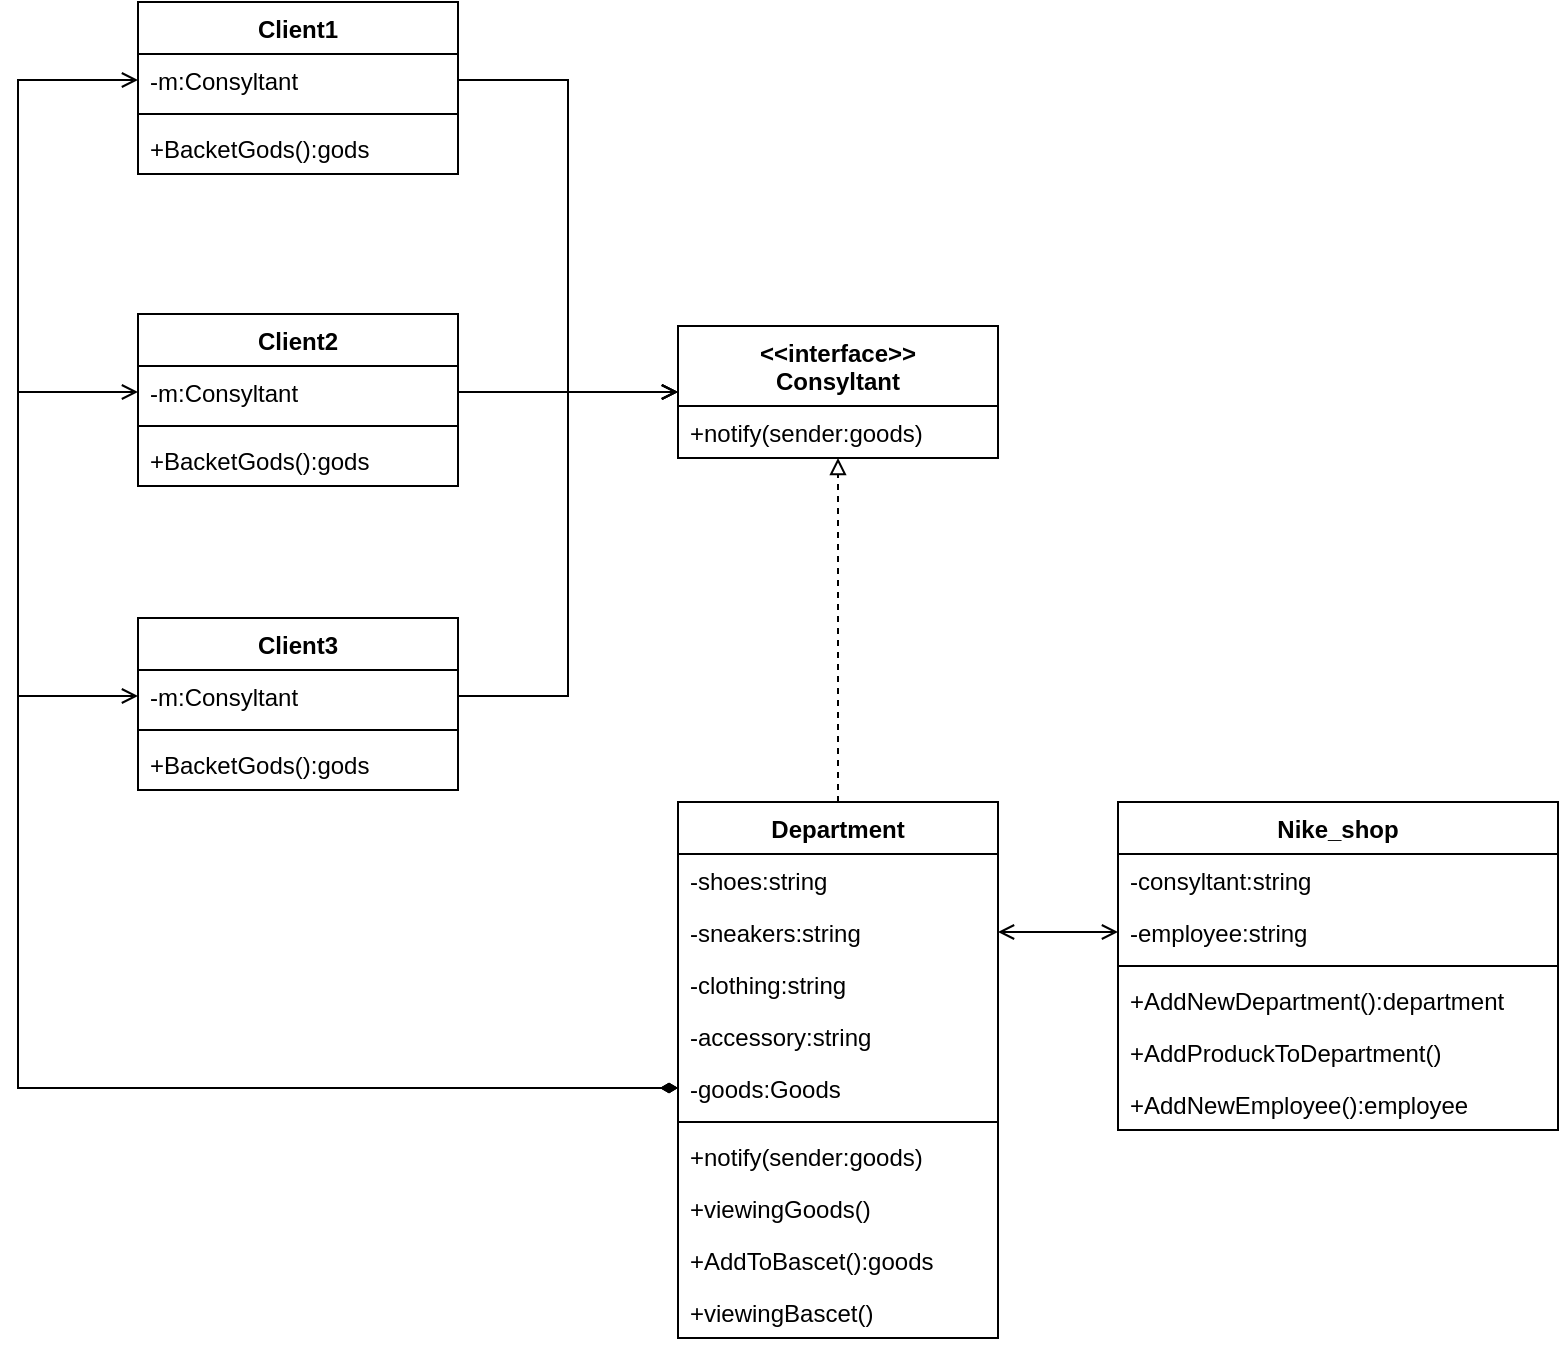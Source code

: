 <mxfile version="19.0.0" type="device"><diagram id="C5RBs43oDa-KdzZeNtuy" name="Page-1"><mxGraphModel dx="1221" dy="764" grid="1" gridSize="10" guides="1" tooltips="1" connect="1" arrows="1" fold="1" page="1" pageScale="1" pageWidth="827" pageHeight="1169" math="0" shadow="0"><root><mxCell id="WIyWlLk6GJQsqaUBKTNV-0"/><mxCell id="WIyWlLk6GJQsqaUBKTNV-1" parent="WIyWlLk6GJQsqaUBKTNV-0"/><mxCell id="4cWiSfg1h4e8QFW70dzW-1" value="&lt;&lt;interface&gt;&gt;&#10;Consyltant" style="swimlane;fontStyle=1;align=center;verticalAlign=top;childLayout=stackLayout;horizontal=1;startSize=40;horizontalStack=0;resizeParent=1;resizeParentMax=0;resizeLast=0;collapsible=1;marginBottom=0;" parent="WIyWlLk6GJQsqaUBKTNV-1" vertex="1"><mxGeometry x="370" y="292" width="160" height="66" as="geometry"/></mxCell><mxCell id="4cWiSfg1h4e8QFW70dzW-4" value="+notify(sender:goods)" style="text;strokeColor=none;fillColor=none;align=left;verticalAlign=top;spacingLeft=4;spacingRight=4;overflow=hidden;rotatable=0;points=[[0,0.5],[1,0.5]];portConstraint=eastwest;" parent="4cWiSfg1h4e8QFW70dzW-1" vertex="1"><mxGeometry y="40" width="160" height="26" as="geometry"/></mxCell><mxCell id="4cWiSfg1h4e8QFW70dzW-47" style="edgeStyle=orthogonalEdgeStyle;rounded=0;orthogonalLoop=1;jettySize=auto;html=1;exitX=0.5;exitY=0;exitDx=0;exitDy=0;startArrow=none;startFill=0;endArrow=block;endFill=0;dashed=1;" parent="WIyWlLk6GJQsqaUBKTNV-1" source="4cWiSfg1h4e8QFW70dzW-5" target="4cWiSfg1h4e8QFW70dzW-1" edge="1"><mxGeometry relative="1" as="geometry"/></mxCell><mxCell id="4cWiSfg1h4e8QFW70dzW-5" value="Department" style="swimlane;fontStyle=1;align=center;verticalAlign=top;childLayout=stackLayout;horizontal=1;startSize=26;horizontalStack=0;resizeParent=1;resizeParentMax=0;resizeLast=0;collapsible=1;marginBottom=0;" parent="WIyWlLk6GJQsqaUBKTNV-1" vertex="1"><mxGeometry x="370" y="530" width="160" height="268" as="geometry"/></mxCell><mxCell id="4cWiSfg1h4e8QFW70dzW-6" value="-shoes:string" style="text;strokeColor=none;fillColor=none;align=left;verticalAlign=top;spacingLeft=4;spacingRight=4;overflow=hidden;rotatable=0;points=[[0,0.5],[1,0.5]];portConstraint=eastwest;" parent="4cWiSfg1h4e8QFW70dzW-5" vertex="1"><mxGeometry y="26" width="160" height="26" as="geometry"/></mxCell><mxCell id="4cWiSfg1h4e8QFW70dzW-9" value="-sneakers:string" style="text;strokeColor=none;fillColor=none;align=left;verticalAlign=top;spacingLeft=4;spacingRight=4;overflow=hidden;rotatable=0;points=[[0,0.5],[1,0.5]];portConstraint=eastwest;" parent="4cWiSfg1h4e8QFW70dzW-5" vertex="1"><mxGeometry y="52" width="160" height="26" as="geometry"/></mxCell><mxCell id="4cWiSfg1h4e8QFW70dzW-10" value="-clothing:string" style="text;strokeColor=none;fillColor=none;align=left;verticalAlign=top;spacingLeft=4;spacingRight=4;overflow=hidden;rotatable=0;points=[[0,0.5],[1,0.5]];portConstraint=eastwest;" parent="4cWiSfg1h4e8QFW70dzW-5" vertex="1"><mxGeometry y="78" width="160" height="26" as="geometry"/></mxCell><mxCell id="4cWiSfg1h4e8QFW70dzW-11" value="-accessory:string" style="text;strokeColor=none;fillColor=none;align=left;verticalAlign=top;spacingLeft=4;spacingRight=4;overflow=hidden;rotatable=0;points=[[0,0.5],[1,0.5]];portConstraint=eastwest;" parent="4cWiSfg1h4e8QFW70dzW-5" vertex="1"><mxGeometry y="104" width="160" height="26" as="geometry"/></mxCell><mxCell id="4cWiSfg1h4e8QFW70dzW-14" value="-goods:Goods" style="text;strokeColor=none;fillColor=none;align=left;verticalAlign=top;spacingLeft=4;spacingRight=4;overflow=hidden;rotatable=0;points=[[0,0.5],[1,0.5]];portConstraint=eastwest;" parent="4cWiSfg1h4e8QFW70dzW-5" vertex="1"><mxGeometry y="130" width="160" height="26" as="geometry"/></mxCell><mxCell id="4cWiSfg1h4e8QFW70dzW-7" value="" style="line;strokeWidth=1;fillColor=none;align=left;verticalAlign=middle;spacingTop=-1;spacingLeft=3;spacingRight=3;rotatable=0;labelPosition=right;points=[];portConstraint=eastwest;" parent="4cWiSfg1h4e8QFW70dzW-5" vertex="1"><mxGeometry y="156" width="160" height="8" as="geometry"/></mxCell><mxCell id="4cWiSfg1h4e8QFW70dzW-8" value="+notify(sender:goods)" style="text;strokeColor=none;fillColor=none;align=left;verticalAlign=top;spacingLeft=4;spacingRight=4;overflow=hidden;rotatable=0;points=[[0,0.5],[1,0.5]];portConstraint=eastwest;" parent="4cWiSfg1h4e8QFW70dzW-5" vertex="1"><mxGeometry y="164" width="160" height="26" as="geometry"/></mxCell><mxCell id="4cWiSfg1h4e8QFW70dzW-12" value="+viewingGoods()" style="text;strokeColor=none;fillColor=none;align=left;verticalAlign=top;spacingLeft=4;spacingRight=4;overflow=hidden;rotatable=0;points=[[0,0.5],[1,0.5]];portConstraint=eastwest;" parent="4cWiSfg1h4e8QFW70dzW-5" vertex="1"><mxGeometry y="190" width="160" height="26" as="geometry"/></mxCell><mxCell id="4cWiSfg1h4e8QFW70dzW-13" value="+AddToBascet():goods" style="text;strokeColor=none;fillColor=none;align=left;verticalAlign=top;spacingLeft=4;spacingRight=4;overflow=hidden;rotatable=0;points=[[0,0.5],[1,0.5]];portConstraint=eastwest;" parent="4cWiSfg1h4e8QFW70dzW-5" vertex="1"><mxGeometry y="216" width="160" height="26" as="geometry"/></mxCell><mxCell id="4cWiSfg1h4e8QFW70dzW-15" value="+viewingBascet()" style="text;strokeColor=none;fillColor=none;align=left;verticalAlign=top;spacingLeft=4;spacingRight=4;overflow=hidden;rotatable=0;points=[[0,0.5],[1,0.5]];portConstraint=eastwest;" parent="4cWiSfg1h4e8QFW70dzW-5" vertex="1"><mxGeometry y="242" width="160" height="26" as="geometry"/></mxCell><mxCell id="4cWiSfg1h4e8QFW70dzW-17" value="Client1" style="swimlane;fontStyle=1;align=center;verticalAlign=top;childLayout=stackLayout;horizontal=1;startSize=26;horizontalStack=0;resizeParent=1;resizeParentMax=0;resizeLast=0;collapsible=1;marginBottom=0;" parent="WIyWlLk6GJQsqaUBKTNV-1" vertex="1"><mxGeometry x="100" y="130" width="160" height="86" as="geometry"/></mxCell><mxCell id="4cWiSfg1h4e8QFW70dzW-18" value="-m:Consyltant" style="text;strokeColor=none;fillColor=none;align=left;verticalAlign=top;spacingLeft=4;spacingRight=4;overflow=hidden;rotatable=0;points=[[0,0.5],[1,0.5]];portConstraint=eastwest;" parent="4cWiSfg1h4e8QFW70dzW-17" vertex="1"><mxGeometry y="26" width="160" height="26" as="geometry"/></mxCell><mxCell id="4cWiSfg1h4e8QFW70dzW-19" value="" style="line;strokeWidth=1;fillColor=none;align=left;verticalAlign=middle;spacingTop=-1;spacingLeft=3;spacingRight=3;rotatable=0;labelPosition=right;points=[];portConstraint=eastwest;" parent="4cWiSfg1h4e8QFW70dzW-17" vertex="1"><mxGeometry y="52" width="160" height="8" as="geometry"/></mxCell><mxCell id="4cWiSfg1h4e8QFW70dzW-20" value="+BacketGods():gods" style="text;strokeColor=none;fillColor=none;align=left;verticalAlign=top;spacingLeft=4;spacingRight=4;overflow=hidden;rotatable=0;points=[[0,0.5],[1,0.5]];portConstraint=eastwest;" parent="4cWiSfg1h4e8QFW70dzW-17" vertex="1"><mxGeometry y="60" width="160" height="26" as="geometry"/></mxCell><mxCell id="4cWiSfg1h4e8QFW70dzW-21" value="Client2" style="swimlane;fontStyle=1;align=center;verticalAlign=top;childLayout=stackLayout;horizontal=1;startSize=26;horizontalStack=0;resizeParent=1;resizeParentMax=0;resizeLast=0;collapsible=1;marginBottom=0;" parent="WIyWlLk6GJQsqaUBKTNV-1" vertex="1"><mxGeometry x="100" y="286" width="160" height="86" as="geometry"/></mxCell><mxCell id="4cWiSfg1h4e8QFW70dzW-22" value="-m:Consyltant" style="text;strokeColor=none;fillColor=none;align=left;verticalAlign=top;spacingLeft=4;spacingRight=4;overflow=hidden;rotatable=0;points=[[0,0.5],[1,0.5]];portConstraint=eastwest;" parent="4cWiSfg1h4e8QFW70dzW-21" vertex="1"><mxGeometry y="26" width="160" height="26" as="geometry"/></mxCell><mxCell id="4cWiSfg1h4e8QFW70dzW-23" value="" style="line;strokeWidth=1;fillColor=none;align=left;verticalAlign=middle;spacingTop=-1;spacingLeft=3;spacingRight=3;rotatable=0;labelPosition=right;points=[];portConstraint=eastwest;" parent="4cWiSfg1h4e8QFW70dzW-21" vertex="1"><mxGeometry y="52" width="160" height="8" as="geometry"/></mxCell><mxCell id="4cWiSfg1h4e8QFW70dzW-24" value="+BacketGods():gods" style="text;strokeColor=none;fillColor=none;align=left;verticalAlign=top;spacingLeft=4;spacingRight=4;overflow=hidden;rotatable=0;points=[[0,0.5],[1,0.5]];portConstraint=eastwest;" parent="4cWiSfg1h4e8QFW70dzW-21" vertex="1"><mxGeometry y="60" width="160" height="26" as="geometry"/></mxCell><mxCell id="4cWiSfg1h4e8QFW70dzW-25" value="Client3" style="swimlane;fontStyle=1;align=center;verticalAlign=top;childLayout=stackLayout;horizontal=1;startSize=26;horizontalStack=0;resizeParent=1;resizeParentMax=0;resizeLast=0;collapsible=1;marginBottom=0;" parent="WIyWlLk6GJQsqaUBKTNV-1" vertex="1"><mxGeometry x="100" y="438" width="160" height="86" as="geometry"/></mxCell><mxCell id="4cWiSfg1h4e8QFW70dzW-26" value="-m:Consyltant" style="text;strokeColor=none;fillColor=none;align=left;verticalAlign=top;spacingLeft=4;spacingRight=4;overflow=hidden;rotatable=0;points=[[0,0.5],[1,0.5]];portConstraint=eastwest;" parent="4cWiSfg1h4e8QFW70dzW-25" vertex="1"><mxGeometry y="26" width="160" height="26" as="geometry"/></mxCell><mxCell id="4cWiSfg1h4e8QFW70dzW-27" value="" style="line;strokeWidth=1;fillColor=none;align=left;verticalAlign=middle;spacingTop=-1;spacingLeft=3;spacingRight=3;rotatable=0;labelPosition=right;points=[];portConstraint=eastwest;" parent="4cWiSfg1h4e8QFW70dzW-25" vertex="1"><mxGeometry y="52" width="160" height="8" as="geometry"/></mxCell><mxCell id="4cWiSfg1h4e8QFW70dzW-28" value="+BacketGods():gods" style="text;strokeColor=none;fillColor=none;align=left;verticalAlign=top;spacingLeft=4;spacingRight=4;overflow=hidden;rotatable=0;points=[[0,0.5],[1,0.5]];portConstraint=eastwest;" parent="4cWiSfg1h4e8QFW70dzW-25" vertex="1"><mxGeometry y="60" width="160" height="26" as="geometry"/></mxCell><mxCell id="4cWiSfg1h4e8QFW70dzW-33" value="Nike_shop" style="swimlane;fontStyle=1;align=center;verticalAlign=top;childLayout=stackLayout;horizontal=1;startSize=26;horizontalStack=0;resizeParent=1;resizeParentMax=0;resizeLast=0;collapsible=1;marginBottom=0;" parent="WIyWlLk6GJQsqaUBKTNV-1" vertex="1"><mxGeometry x="590" y="530" width="220" height="164" as="geometry"/></mxCell><mxCell id="4cWiSfg1h4e8QFW70dzW-34" value="-consyltant:string" style="text;strokeColor=none;fillColor=none;align=left;verticalAlign=top;spacingLeft=4;spacingRight=4;overflow=hidden;rotatable=0;points=[[0,0.5],[1,0.5]];portConstraint=eastwest;" parent="4cWiSfg1h4e8QFW70dzW-33" vertex="1"><mxGeometry y="26" width="220" height="26" as="geometry"/></mxCell><mxCell id="4cWiSfg1h4e8QFW70dzW-37" value="-employee:string" style="text;strokeColor=none;fillColor=none;align=left;verticalAlign=top;spacingLeft=4;spacingRight=4;overflow=hidden;rotatable=0;points=[[0,0.5],[1,0.5]];portConstraint=eastwest;" parent="4cWiSfg1h4e8QFW70dzW-33" vertex="1"><mxGeometry y="52" width="220" height="26" as="geometry"/></mxCell><mxCell id="4cWiSfg1h4e8QFW70dzW-35" value="" style="line;strokeWidth=1;fillColor=none;align=left;verticalAlign=middle;spacingTop=-1;spacingLeft=3;spacingRight=3;rotatable=0;labelPosition=right;points=[];portConstraint=eastwest;" parent="4cWiSfg1h4e8QFW70dzW-33" vertex="1"><mxGeometry y="78" width="220" height="8" as="geometry"/></mxCell><mxCell id="4cWiSfg1h4e8QFW70dzW-36" value="+AddNewDepartment():department" style="text;strokeColor=none;fillColor=none;align=left;verticalAlign=top;spacingLeft=4;spacingRight=4;overflow=hidden;rotatable=0;points=[[0,0.5],[1,0.5]];portConstraint=eastwest;" parent="4cWiSfg1h4e8QFW70dzW-33" vertex="1"><mxGeometry y="86" width="220" height="26" as="geometry"/></mxCell><mxCell id="4cWiSfg1h4e8QFW70dzW-38" value="+AddProduckToDepartment()" style="text;strokeColor=none;fillColor=none;align=left;verticalAlign=top;spacingLeft=4;spacingRight=4;overflow=hidden;rotatable=0;points=[[0,0.5],[1,0.5]];portConstraint=eastwest;" parent="4cWiSfg1h4e8QFW70dzW-33" vertex="1"><mxGeometry y="112" width="220" height="26" as="geometry"/></mxCell><mxCell id="4cWiSfg1h4e8QFW70dzW-39" value="+AddNewEmployee():employee" style="text;strokeColor=none;fillColor=none;align=left;verticalAlign=top;spacingLeft=4;spacingRight=4;overflow=hidden;rotatable=0;points=[[0,0.5],[1,0.5]];portConstraint=eastwest;" parent="4cWiSfg1h4e8QFW70dzW-33" vertex="1"><mxGeometry y="138" width="220" height="26" as="geometry"/></mxCell><mxCell id="4cWiSfg1h4e8QFW70dzW-40" style="edgeStyle=orthogonalEdgeStyle;rounded=0;orthogonalLoop=1;jettySize=auto;html=1;exitX=0;exitY=0.5;exitDx=0;exitDy=0;entryX=0;entryY=0.5;entryDx=0;entryDy=0;startArrow=diamondThin;startFill=1;endArrow=open;endFill=0;" parent="WIyWlLk6GJQsqaUBKTNV-1" source="4cWiSfg1h4e8QFW70dzW-14" target="4cWiSfg1h4e8QFW70dzW-18" edge="1"><mxGeometry relative="1" as="geometry"><Array as="points"><mxPoint x="40" y="673"/><mxPoint x="40" y="169"/></Array></mxGeometry></mxCell><mxCell id="4cWiSfg1h4e8QFW70dzW-41" style="edgeStyle=orthogonalEdgeStyle;rounded=0;orthogonalLoop=1;jettySize=auto;html=1;exitX=0;exitY=0.5;exitDx=0;exitDy=0;entryX=0;entryY=0.5;entryDx=0;entryDy=0;startArrow=diamondThin;startFill=1;endArrow=open;endFill=0;" parent="WIyWlLk6GJQsqaUBKTNV-1" source="4cWiSfg1h4e8QFW70dzW-14" target="4cWiSfg1h4e8QFW70dzW-26" edge="1"><mxGeometry relative="1" as="geometry"><Array as="points"><mxPoint x="40" y="673"/><mxPoint x="40" y="477"/></Array></mxGeometry></mxCell><mxCell id="4cWiSfg1h4e8QFW70dzW-42" style="edgeStyle=orthogonalEdgeStyle;rounded=0;orthogonalLoop=1;jettySize=auto;html=1;exitX=0;exitY=0.5;exitDx=0;exitDy=0;entryX=0;entryY=0.5;entryDx=0;entryDy=0;startArrow=diamondThin;startFill=1;endArrow=open;endFill=0;" parent="WIyWlLk6GJQsqaUBKTNV-1" source="4cWiSfg1h4e8QFW70dzW-14" target="4cWiSfg1h4e8QFW70dzW-22" edge="1"><mxGeometry relative="1" as="geometry"><Array as="points"><mxPoint x="40" y="673"/><mxPoint x="40" y="325"/></Array></mxGeometry></mxCell><mxCell id="4cWiSfg1h4e8QFW70dzW-43" style="edgeStyle=orthogonalEdgeStyle;rounded=0;orthogonalLoop=1;jettySize=auto;html=1;exitX=1;exitY=0.5;exitDx=0;exitDy=0;entryX=0;entryY=0.5;entryDx=0;entryDy=0;startArrow=none;startFill=0;endArrow=open;endFill=0;" parent="WIyWlLk6GJQsqaUBKTNV-1" source="4cWiSfg1h4e8QFW70dzW-26" target="4cWiSfg1h4e8QFW70dzW-1" edge="1"><mxGeometry relative="1" as="geometry"/></mxCell><mxCell id="4cWiSfg1h4e8QFW70dzW-44" style="edgeStyle=orthogonalEdgeStyle;rounded=0;orthogonalLoop=1;jettySize=auto;html=1;exitX=1;exitY=0.5;exitDx=0;exitDy=0;entryX=0;entryY=0.5;entryDx=0;entryDy=0;startArrow=none;startFill=0;endArrow=open;endFill=0;" parent="WIyWlLk6GJQsqaUBKTNV-1" source="4cWiSfg1h4e8QFW70dzW-22" target="4cWiSfg1h4e8QFW70dzW-1" edge="1"><mxGeometry relative="1" as="geometry"/></mxCell><mxCell id="4cWiSfg1h4e8QFW70dzW-45" style="edgeStyle=orthogonalEdgeStyle;rounded=0;orthogonalLoop=1;jettySize=auto;html=1;exitX=1;exitY=0.5;exitDx=0;exitDy=0;entryX=0;entryY=0.5;entryDx=0;entryDy=0;startArrow=none;startFill=0;endArrow=open;endFill=0;" parent="WIyWlLk6GJQsqaUBKTNV-1" source="4cWiSfg1h4e8QFW70dzW-18" target="4cWiSfg1h4e8QFW70dzW-1" edge="1"><mxGeometry relative="1" as="geometry"/></mxCell><mxCell id="4cWiSfg1h4e8QFW70dzW-46" style="edgeStyle=orthogonalEdgeStyle;rounded=0;orthogonalLoop=1;jettySize=auto;html=1;exitX=0;exitY=0.5;exitDx=0;exitDy=0;startArrow=open;startFill=0;endArrow=open;endFill=0;" parent="WIyWlLk6GJQsqaUBKTNV-1" source="4cWiSfg1h4e8QFW70dzW-37" target="4cWiSfg1h4e8QFW70dzW-9" edge="1"><mxGeometry relative="1" as="geometry"/></mxCell></root></mxGraphModel></diagram></mxfile>